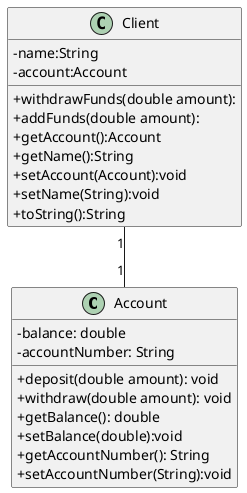 @startuml
'https://plantuml.com/class-diagram

skinparam classAttributeIconSize 0

class Account{
   -balance: double
   -accountNumber: String
   +deposit(double amount): void
   +withdraw(double amount): void
   +getBalance(): double
   +setBalance(double):void
   +getAccountNumber(): String
   +setAccountNumber(String):void
}

class Client{
    -name:String
    -account:Account
    +withdrawFunds(double amount):
    +addFunds(double amount):
    +getAccount():Account
    +getName():String
    +setAccount(Account):void
    +setName(String):void
    +toString():String

}
Client"1" -- "1"Account

@enduml